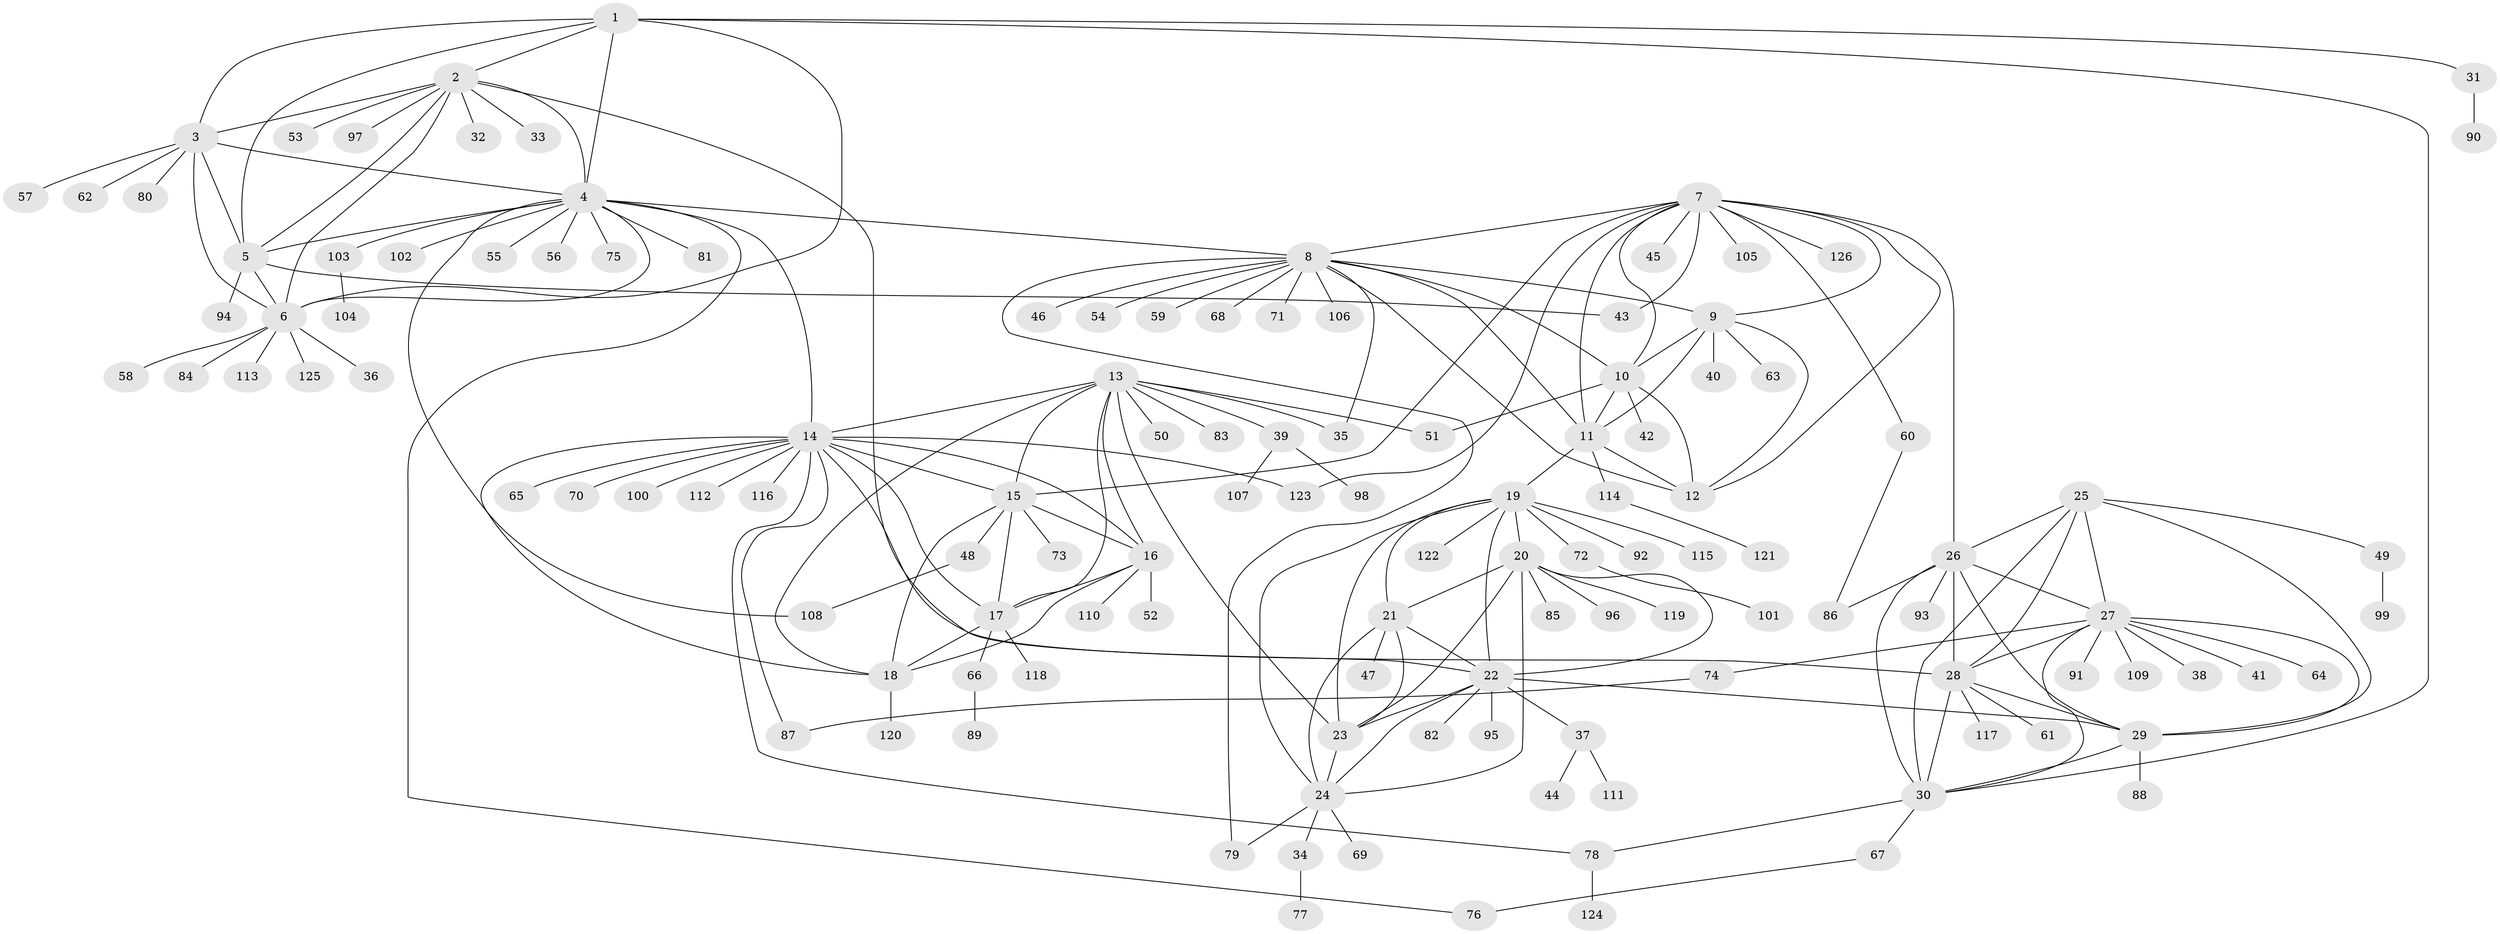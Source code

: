 // coarse degree distribution, {5: 0.04, 4: 0.04, 8: 0.04, 3: 0.02, 1: 0.8, 7: 0.02, 22: 0.02, 10: 0.02}
// Generated by graph-tools (version 1.1) at 2025/58/03/04/25 21:58:51]
// undirected, 126 vertices, 191 edges
graph export_dot {
graph [start="1"]
  node [color=gray90,style=filled];
  1;
  2;
  3;
  4;
  5;
  6;
  7;
  8;
  9;
  10;
  11;
  12;
  13;
  14;
  15;
  16;
  17;
  18;
  19;
  20;
  21;
  22;
  23;
  24;
  25;
  26;
  27;
  28;
  29;
  30;
  31;
  32;
  33;
  34;
  35;
  36;
  37;
  38;
  39;
  40;
  41;
  42;
  43;
  44;
  45;
  46;
  47;
  48;
  49;
  50;
  51;
  52;
  53;
  54;
  55;
  56;
  57;
  58;
  59;
  60;
  61;
  62;
  63;
  64;
  65;
  66;
  67;
  68;
  69;
  70;
  71;
  72;
  73;
  74;
  75;
  76;
  77;
  78;
  79;
  80;
  81;
  82;
  83;
  84;
  85;
  86;
  87;
  88;
  89;
  90;
  91;
  92;
  93;
  94;
  95;
  96;
  97;
  98;
  99;
  100;
  101;
  102;
  103;
  104;
  105;
  106;
  107;
  108;
  109;
  110;
  111;
  112;
  113;
  114;
  115;
  116;
  117;
  118;
  119;
  120;
  121;
  122;
  123;
  124;
  125;
  126;
  1 -- 2;
  1 -- 3;
  1 -- 4;
  1 -- 5;
  1 -- 6;
  1 -- 30;
  1 -- 31;
  2 -- 3;
  2 -- 4;
  2 -- 5;
  2 -- 6;
  2 -- 22;
  2 -- 32;
  2 -- 33;
  2 -- 53;
  2 -- 97;
  3 -- 4;
  3 -- 5;
  3 -- 6;
  3 -- 57;
  3 -- 62;
  3 -- 80;
  4 -- 5;
  4 -- 6;
  4 -- 8;
  4 -- 14;
  4 -- 55;
  4 -- 56;
  4 -- 75;
  4 -- 76;
  4 -- 81;
  4 -- 102;
  4 -- 103;
  4 -- 108;
  5 -- 6;
  5 -- 43;
  5 -- 94;
  6 -- 36;
  6 -- 58;
  6 -- 84;
  6 -- 113;
  6 -- 125;
  7 -- 8;
  7 -- 9;
  7 -- 10;
  7 -- 11;
  7 -- 12;
  7 -- 15;
  7 -- 26;
  7 -- 43;
  7 -- 45;
  7 -- 60;
  7 -- 105;
  7 -- 123;
  7 -- 126;
  8 -- 9;
  8 -- 10;
  8 -- 11;
  8 -- 12;
  8 -- 35;
  8 -- 46;
  8 -- 54;
  8 -- 59;
  8 -- 68;
  8 -- 71;
  8 -- 79;
  8 -- 106;
  9 -- 10;
  9 -- 11;
  9 -- 12;
  9 -- 40;
  9 -- 63;
  10 -- 11;
  10 -- 12;
  10 -- 42;
  10 -- 51;
  11 -- 12;
  11 -- 19;
  11 -- 114;
  13 -- 14;
  13 -- 15;
  13 -- 16;
  13 -- 17;
  13 -- 18;
  13 -- 23;
  13 -- 35;
  13 -- 39;
  13 -- 50;
  13 -- 51;
  13 -- 83;
  14 -- 15;
  14 -- 16;
  14 -- 17;
  14 -- 18;
  14 -- 28;
  14 -- 65;
  14 -- 70;
  14 -- 78;
  14 -- 87;
  14 -- 100;
  14 -- 112;
  14 -- 116;
  14 -- 123;
  15 -- 16;
  15 -- 17;
  15 -- 18;
  15 -- 48;
  15 -- 73;
  16 -- 17;
  16 -- 18;
  16 -- 52;
  16 -- 110;
  17 -- 18;
  17 -- 66;
  17 -- 118;
  18 -- 120;
  19 -- 20;
  19 -- 21;
  19 -- 22;
  19 -- 23;
  19 -- 24;
  19 -- 72;
  19 -- 92;
  19 -- 115;
  19 -- 122;
  20 -- 21;
  20 -- 22;
  20 -- 23;
  20 -- 24;
  20 -- 85;
  20 -- 96;
  20 -- 119;
  21 -- 22;
  21 -- 23;
  21 -- 24;
  21 -- 47;
  22 -- 23;
  22 -- 24;
  22 -- 29;
  22 -- 37;
  22 -- 82;
  22 -- 95;
  23 -- 24;
  24 -- 34;
  24 -- 69;
  24 -- 79;
  25 -- 26;
  25 -- 27;
  25 -- 28;
  25 -- 29;
  25 -- 30;
  25 -- 49;
  26 -- 27;
  26 -- 28;
  26 -- 29;
  26 -- 30;
  26 -- 86;
  26 -- 93;
  27 -- 28;
  27 -- 29;
  27 -- 30;
  27 -- 38;
  27 -- 41;
  27 -- 64;
  27 -- 74;
  27 -- 91;
  27 -- 109;
  28 -- 29;
  28 -- 30;
  28 -- 61;
  28 -- 117;
  29 -- 30;
  29 -- 88;
  30 -- 67;
  30 -- 78;
  31 -- 90;
  34 -- 77;
  37 -- 44;
  37 -- 111;
  39 -- 98;
  39 -- 107;
  48 -- 108;
  49 -- 99;
  60 -- 86;
  66 -- 89;
  67 -- 76;
  72 -- 101;
  74 -- 87;
  78 -- 124;
  103 -- 104;
  114 -- 121;
}
